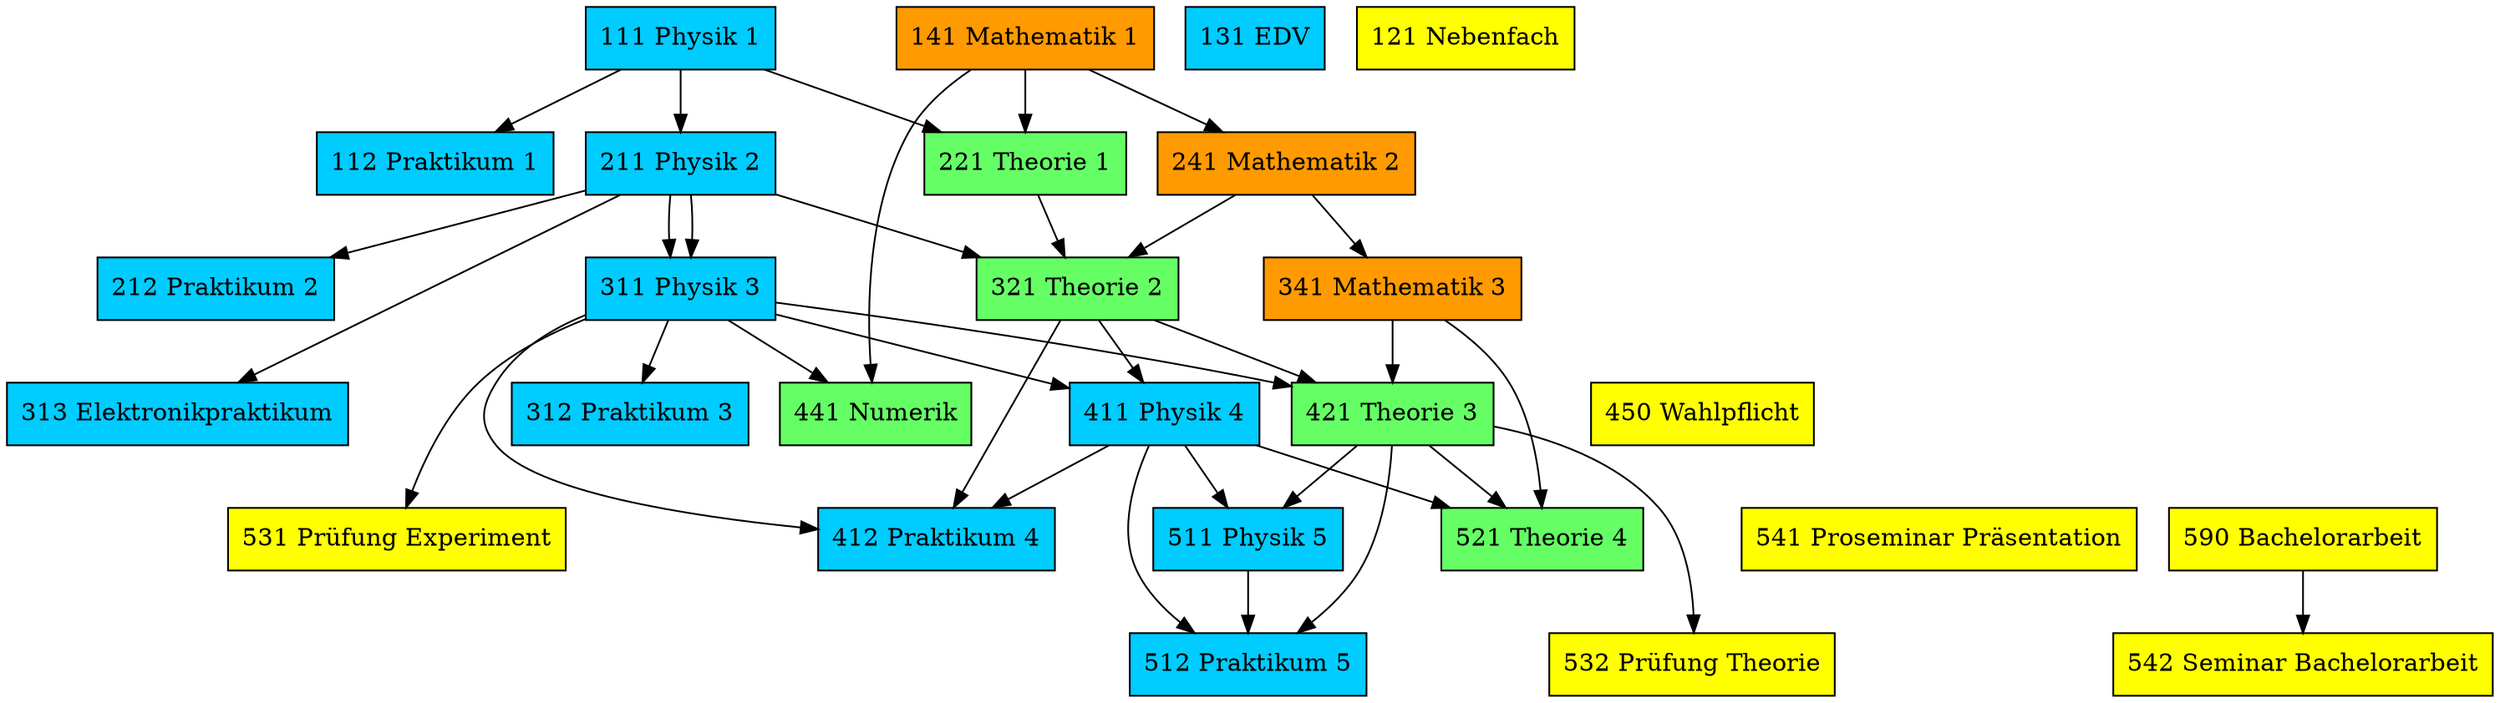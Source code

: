 // Copyright © 2015 Martin Ueding <dev@martin-ueding.de>

digraph {
    node [shape=box style=filled]

    {
        node[fillcolor="#00CCFF"]

        111 [label="111 Physik 1"]
        211 [label="211 Physik 2"]
        311 [label="311 Physik 3"]
        411 [label="411 Physik 4"]
        511 [label="511 Physik 5"]

        112 [label="112 Praktikum 1"]
        212 [label="212 Praktikum 2"]
        312 [label="312 Praktikum 3"]
        313 [label="313 Elektronikpraktikum"]
        412 [label="412 Praktikum 4"]
        512 [label="512 Praktikum 5"]

        131 [label="131 EDV"]
    }
    {
        node[fillcolor="#FF9A00"]
        141 [label="141 Mathematik 1"]
        241 [label="241 Mathematik 2"]
        341 [label="341 Mathematik 3"]
    }
    {
        node[fillcolor="#65FF65"]
        221 [label="221 Theorie 1"]
        321 [label="321 Theorie 2"]
        421 [label="421 Theorie 3"]
        521 [label="521 Theorie 4"]

        441 [label="441 Numerik"]
    }
    {
        node[fillcolor="#FFFF00"]
        121 [label="121 Nebenfach"]
        450 [label="450 Wahlpflicht"]

        531 [label="531 Prüfung Experiment"]
        532 [label="532 Prüfung Theorie"]

        541 [label="541 Proseminar Präsentation"]
        542 [label="542 Seminar Bachelorarbeit"]

        590 [label="590 Bachelorarbeit"]
    }
        
    {
        rank = same

        111
        141
        121
        131
    }
    {
        rank = same

        211
        112
        241
        221
    }
    {
        rank = same

        311
        212
        341
        321
    }
    {
        rank = same

        312
    }
    {
        rank = same

        411
        313
        441
        421
        450
    }
    {
        rank = same

        511
        412
        521
        531
        541
        590
    }
    {
        rank = same

        512
        532
        542
    }


    111 -> 112
    211 -> 212
    111 -> 211
    211 -> 311
    311 -> 412
    141, 111 -> 221
    141 -> 241
    211 -> 311
    311 -> 312
    211 -> 313
    241, 221, 211 -> 321
    241 -> 341
    311, 321 -> 411
    411, 321 -> 412
    341, 321, 311 -> 421
    311, 141 -> 441
    411, 421 -> 511
    411, 421, 511 -> 512
    341, 421, 411 -> 521

    311 -> 531
    421 -> 532

    590 -> 542;
}

// vim: autoindent
